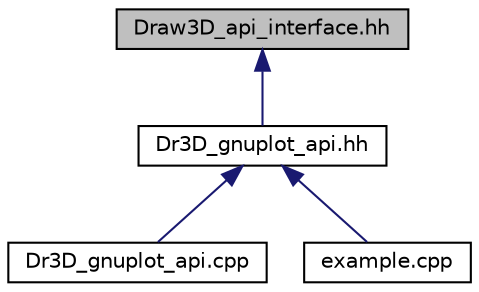 digraph "Draw3D_api_interface.hh"
{
 // LATEX_PDF_SIZE
  edge [fontname="Helvetica",fontsize="10",labelfontname="Helvetica",labelfontsize="10"];
  node [fontname="Helvetica",fontsize="10",shape=record];
  Node1 [label="Draw3D_api_interface.hh",height=0.2,width=0.4,color="black", fillcolor="grey75", style="filled", fontcolor="black",tooltip=" "];
  Node1 -> Node2 [dir="back",color="midnightblue",fontsize="10",style="solid",fontname="Helvetica"];
  Node2 [label="Dr3D_gnuplot_api.hh",height=0.2,width=0.4,color="black", fillcolor="white", style="filled",URL="$_dr3_d__gnuplot__api_8hh.html",tooltip=" "];
  Node2 -> Node3 [dir="back",color="midnightblue",fontsize="10",style="solid",fontname="Helvetica"];
  Node3 [label="Dr3D_gnuplot_api.cpp",height=0.2,width=0.4,color="black", fillcolor="white", style="filled",URL="$uklady__wsp__ex_2_dr3_d__gnuplot__api_8cpp.html",tooltip=" "];
  Node2 -> Node4 [dir="back",color="midnightblue",fontsize="10",style="solid",fontname="Helvetica"];
  Node4 [label="example.cpp",height=0.2,width=0.4,color="black", fillcolor="white", style="filled",URL="$example_8cpp.html",tooltip=" "];
}
